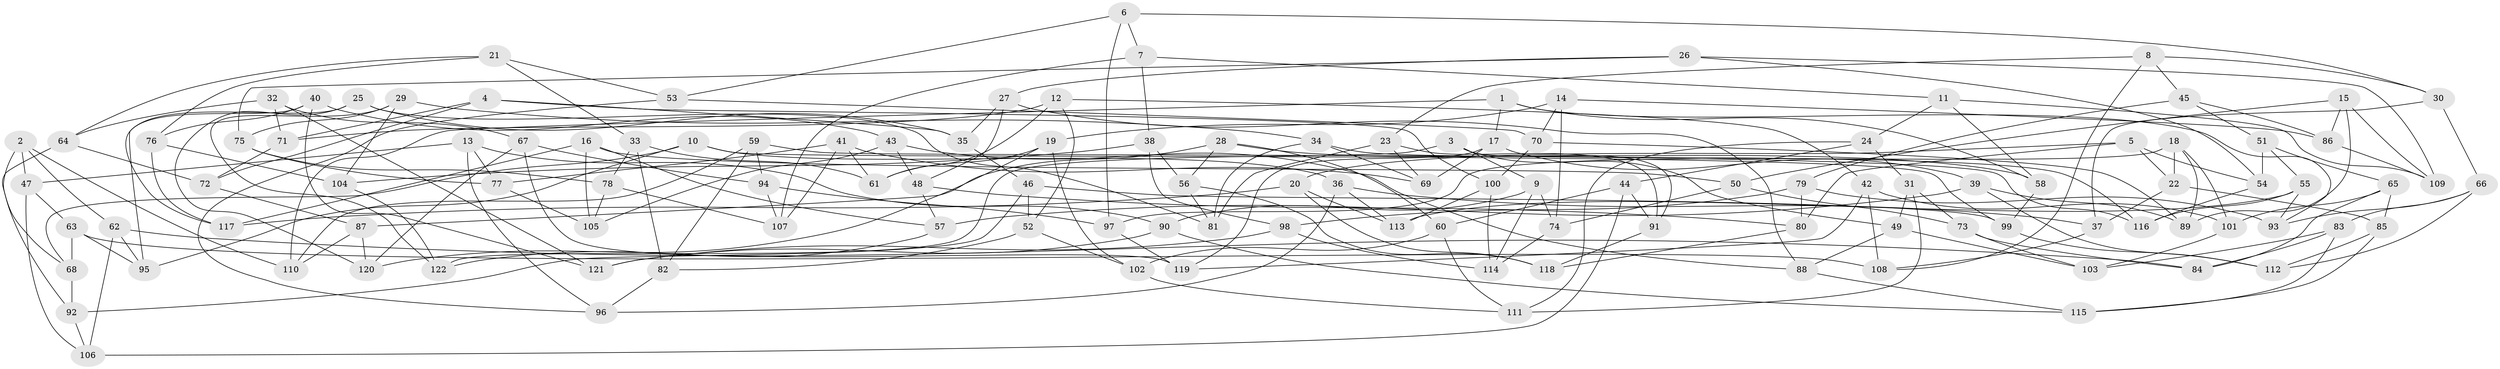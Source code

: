 // coarse degree distribution, {9: 0.06557377049180328, 4: 0.4262295081967213, 10: 0.06557377049180328, 8: 0.08196721311475409, 7: 0.06557377049180328, 6: 0.19672131147540983, 5: 0.08196721311475409, 3: 0.01639344262295082}
// Generated by graph-tools (version 1.1) at 2025/20/03/04/25 18:20:34]
// undirected, 122 vertices, 244 edges
graph export_dot {
graph [start="1"]
  node [color=gray90,style=filled];
  1;
  2;
  3;
  4;
  5;
  6;
  7;
  8;
  9;
  10;
  11;
  12;
  13;
  14;
  15;
  16;
  17;
  18;
  19;
  20;
  21;
  22;
  23;
  24;
  25;
  26;
  27;
  28;
  29;
  30;
  31;
  32;
  33;
  34;
  35;
  36;
  37;
  38;
  39;
  40;
  41;
  42;
  43;
  44;
  45;
  46;
  47;
  48;
  49;
  50;
  51;
  52;
  53;
  54;
  55;
  56;
  57;
  58;
  59;
  60;
  61;
  62;
  63;
  64;
  65;
  66;
  67;
  68;
  69;
  70;
  71;
  72;
  73;
  74;
  75;
  76;
  77;
  78;
  79;
  80;
  81;
  82;
  83;
  84;
  85;
  86;
  87;
  88;
  89;
  90;
  91;
  92;
  93;
  94;
  95;
  96;
  97;
  98;
  99;
  100;
  101;
  102;
  103;
  104;
  105;
  106;
  107;
  108;
  109;
  110;
  111;
  112;
  113;
  114;
  115;
  116;
  117;
  118;
  119;
  120;
  121;
  122;
  1 -- 17;
  1 -- 58;
  1 -- 110;
  1 -- 93;
  2 -- 110;
  2 -- 68;
  2 -- 62;
  2 -- 47;
  3 -- 49;
  3 -- 91;
  3 -- 122;
  3 -- 9;
  4 -- 100;
  4 -- 71;
  4 -- 35;
  4 -- 72;
  5 -- 80;
  5 -- 22;
  5 -- 20;
  5 -- 54;
  6 -- 97;
  6 -- 30;
  6 -- 53;
  6 -- 7;
  7 -- 38;
  7 -- 11;
  7 -- 107;
  8 -- 23;
  8 -- 45;
  8 -- 30;
  8 -- 108;
  9 -- 74;
  9 -- 90;
  9 -- 114;
  10 -- 99;
  10 -- 68;
  10 -- 95;
  10 -- 36;
  11 -- 109;
  11 -- 58;
  11 -- 24;
  12 -- 42;
  12 -- 52;
  12 -- 71;
  12 -- 61;
  13 -- 47;
  13 -- 77;
  13 -- 96;
  13 -- 90;
  14 -- 86;
  14 -- 74;
  14 -- 19;
  14 -- 70;
  15 -- 86;
  15 -- 50;
  15 -- 89;
  15 -- 109;
  16 -- 50;
  16 -- 105;
  16 -- 117;
  16 -- 57;
  17 -- 69;
  17 -- 39;
  17 -- 119;
  18 -- 22;
  18 -- 101;
  18 -- 97;
  18 -- 89;
  19 -- 61;
  19 -- 120;
  19 -- 102;
  20 -- 118;
  20 -- 117;
  20 -- 113;
  21 -- 53;
  21 -- 76;
  21 -- 64;
  21 -- 33;
  22 -- 37;
  22 -- 85;
  23 -- 69;
  23 -- 81;
  23 -- 91;
  24 -- 111;
  24 -- 44;
  24 -- 31;
  25 -- 120;
  25 -- 81;
  25 -- 95;
  25 -- 35;
  26 -- 27;
  26 -- 75;
  26 -- 109;
  26 -- 54;
  27 -- 48;
  27 -- 35;
  27 -- 88;
  28 -- 87;
  28 -- 56;
  28 -- 60;
  28 -- 58;
  29 -- 104;
  29 -- 75;
  29 -- 122;
  29 -- 34;
  30 -- 37;
  30 -- 66;
  31 -- 111;
  31 -- 49;
  31 -- 73;
  32 -- 71;
  32 -- 64;
  32 -- 67;
  32 -- 121;
  33 -- 61;
  33 -- 82;
  33 -- 78;
  34 -- 69;
  34 -- 116;
  34 -- 81;
  35 -- 46;
  36 -- 113;
  36 -- 96;
  36 -- 37;
  37 -- 108;
  38 -- 56;
  38 -- 98;
  38 -- 104;
  39 -- 89;
  39 -- 112;
  39 -- 57;
  40 -- 121;
  40 -- 43;
  40 -- 76;
  40 -- 117;
  41 -- 69;
  41 -- 77;
  41 -- 61;
  41 -- 107;
  42 -- 119;
  42 -- 108;
  42 -- 101;
  43 -- 48;
  43 -- 105;
  43 -- 88;
  44 -- 91;
  44 -- 60;
  44 -- 106;
  45 -- 86;
  45 -- 51;
  45 -- 79;
  46 -- 99;
  46 -- 52;
  46 -- 92;
  47 -- 106;
  47 -- 63;
  48 -- 57;
  48 -- 80;
  49 -- 88;
  49 -- 103;
  50 -- 73;
  50 -- 74;
  51 -- 55;
  51 -- 54;
  51 -- 65;
  52 -- 82;
  52 -- 102;
  53 -- 96;
  53 -- 70;
  54 -- 116;
  55 -- 116;
  55 -- 93;
  55 -- 113;
  56 -- 81;
  56 -- 118;
  57 -- 122;
  58 -- 99;
  59 -- 116;
  59 -- 110;
  59 -- 94;
  59 -- 82;
  60 -- 111;
  60 -- 102;
  62 -- 95;
  62 -- 106;
  62 -- 84;
  63 -- 95;
  63 -- 108;
  63 -- 68;
  64 -- 72;
  64 -- 92;
  65 -- 101;
  65 -- 84;
  65 -- 85;
  66 -- 93;
  66 -- 112;
  66 -- 83;
  67 -- 94;
  67 -- 120;
  67 -- 119;
  68 -- 92;
  70 -- 89;
  70 -- 100;
  71 -- 72;
  72 -- 87;
  73 -- 84;
  73 -- 103;
  74 -- 114;
  75 -- 78;
  75 -- 77;
  76 -- 104;
  76 -- 117;
  77 -- 105;
  78 -- 107;
  78 -- 105;
  79 -- 93;
  79 -- 98;
  79 -- 80;
  80 -- 118;
  82 -- 96;
  83 -- 103;
  83 -- 115;
  83 -- 84;
  85 -- 112;
  85 -- 115;
  86 -- 109;
  87 -- 120;
  87 -- 110;
  88 -- 115;
  90 -- 121;
  90 -- 115;
  91 -- 118;
  92 -- 106;
  94 -- 97;
  94 -- 107;
  97 -- 119;
  98 -- 114;
  98 -- 121;
  99 -- 112;
  100 -- 113;
  100 -- 114;
  101 -- 103;
  102 -- 111;
  104 -- 122;
}
